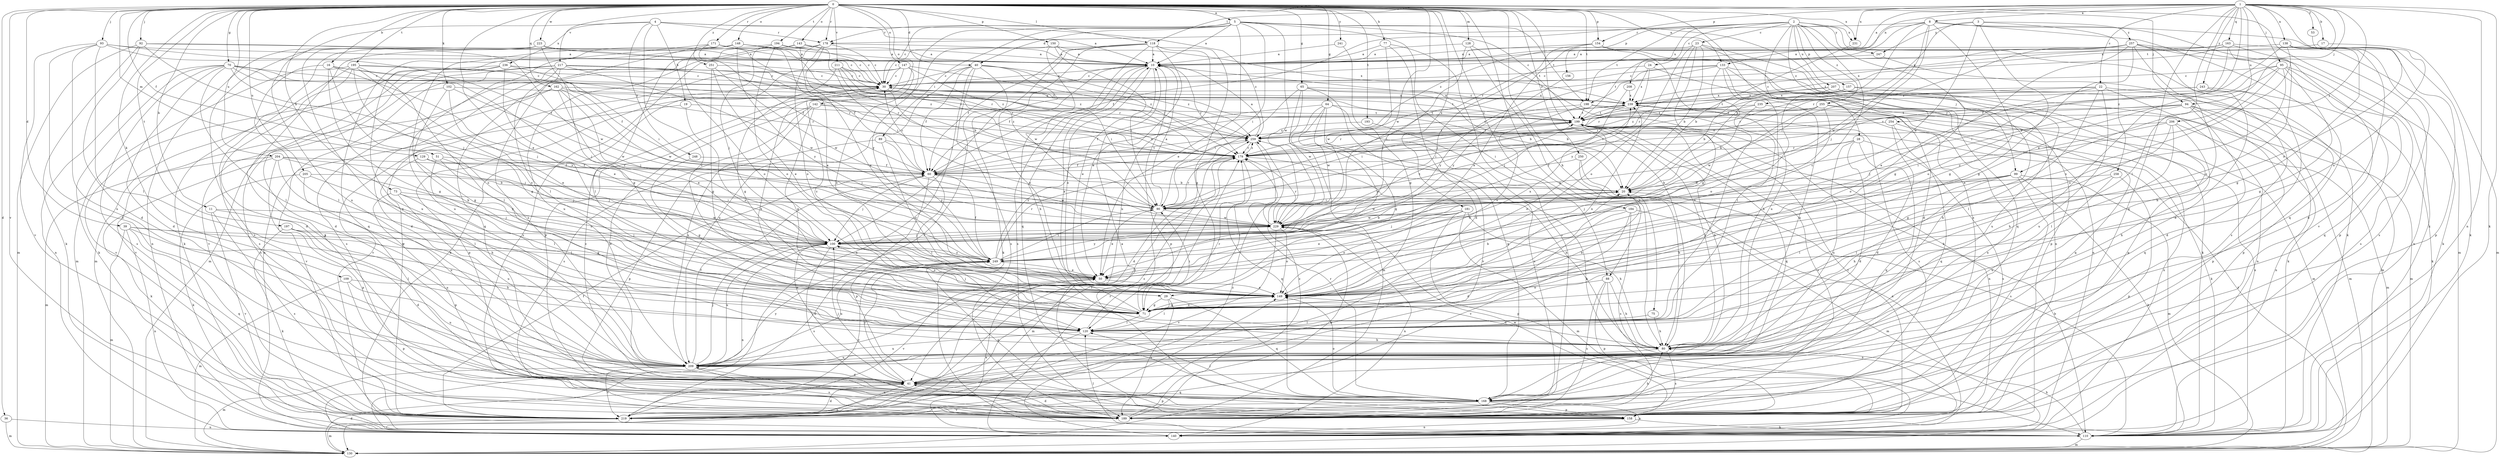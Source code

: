 strict digraph  {
0;
1;
2;
3;
4;
5;
8;
10;
11;
16;
17;
19;
20;
22;
23;
24;
28;
29;
30;
36;
39;
40;
41;
50;
51;
53;
60;
64;
65;
70;
71;
73;
75;
77;
80;
88;
89;
90;
92;
93;
94;
95;
99;
100;
102;
109;
110;
118;
120;
128;
129;
130;
133;
138;
140;
142;
143;
147;
148;
149;
150;
154;
156;
157;
158;
162;
163;
168;
171;
178;
179;
181;
184;
189;
193;
194;
195;
197;
198;
199;
204;
205;
206;
207;
208;
209;
211;
217;
219;
223;
229;
231;
235;
236;
239;
241;
243;
247;
248;
249;
250;
251;
254;
255;
257;
258;
259;
0 -> 5  [label=a];
0 -> 11  [label=b];
0 -> 16  [label=b];
0 -> 36  [label=d];
0 -> 39  [label=d];
0 -> 40  [label=d];
0 -> 50  [label=e];
0 -> 51  [label=f];
0 -> 64  [label=g];
0 -> 65  [label=g];
0 -> 70  [label=g];
0 -> 73  [label=h];
0 -> 75  [label=h];
0 -> 77  [label=h];
0 -> 80  [label=h];
0 -> 88  [label=i];
0 -> 92  [label=j];
0 -> 93  [label=j];
0 -> 94  [label=j];
0 -> 102  [label=k];
0 -> 109  [label=k];
0 -> 110  [label=k];
0 -> 118  [label=l];
0 -> 128  [label=m];
0 -> 129  [label=m];
0 -> 133  [label=n];
0 -> 142  [label=o];
0 -> 143  [label=o];
0 -> 147  [label=o];
0 -> 148  [label=o];
0 -> 150  [label=p];
0 -> 154  [label=p];
0 -> 162  [label=q];
0 -> 171  [label=r];
0 -> 178  [label=r];
0 -> 181  [label=s];
0 -> 184  [label=s];
0 -> 189  [label=s];
0 -> 193  [label=t];
0 -> 194  [label=t];
0 -> 195  [label=t];
0 -> 197  [label=t];
0 -> 198  [label=t];
0 -> 204  [label=u];
0 -> 205  [label=u];
0 -> 211  [label=v];
0 -> 217  [label=v];
0 -> 219  [label=v];
0 -> 223  [label=w];
0 -> 229  [label=w];
0 -> 231  [label=x];
0 -> 241  [label=y];
0 -> 250  [label=z];
0 -> 251  [label=z];
1 -> 8  [label=a];
1 -> 10  [label=a];
1 -> 17  [label=b];
1 -> 22  [label=c];
1 -> 50  [label=e];
1 -> 53  [label=f];
1 -> 94  [label=j];
1 -> 95  [label=j];
1 -> 99  [label=j];
1 -> 110  [label=k];
1 -> 118  [label=l];
1 -> 120  [label=l];
1 -> 133  [label=n];
1 -> 138  [label=n];
1 -> 140  [label=n];
1 -> 149  [label=o];
1 -> 154  [label=p];
1 -> 163  [label=q];
1 -> 168  [label=q];
1 -> 198  [label=t];
1 -> 206  [label=u];
1 -> 231  [label=x];
1 -> 243  [label=y];
2 -> 23  [label=c];
2 -> 24  [label=c];
2 -> 28  [label=c];
2 -> 29  [label=c];
2 -> 60  [label=f];
2 -> 71  [label=g];
2 -> 110  [label=k];
2 -> 156  [label=p];
2 -> 157  [label=p];
2 -> 198  [label=t];
2 -> 207  [label=u];
2 -> 208  [label=u];
2 -> 231  [label=x];
2 -> 247  [label=y];
2 -> 254  [label=z];
2 -> 255  [label=z];
3 -> 71  [label=g];
3 -> 229  [label=w];
3 -> 235  [label=x];
3 -> 247  [label=y];
3 -> 257  [label=z];
3 -> 258  [label=z];
4 -> 10  [label=a];
4 -> 19  [label=b];
4 -> 29  [label=c];
4 -> 178  [label=r];
4 -> 209  [label=u];
4 -> 236  [label=x];
4 -> 248  [label=y];
4 -> 259  [label=z];
5 -> 10  [label=a];
5 -> 30  [label=c];
5 -> 40  [label=d];
5 -> 50  [label=e];
5 -> 88  [label=i];
5 -> 89  [label=i];
5 -> 90  [label=i];
5 -> 99  [label=j];
5 -> 178  [label=r];
5 -> 198  [label=t];
5 -> 199  [label=t];
5 -> 229  [label=w];
5 -> 249  [label=y];
8 -> 20  [label=b];
8 -> 71  [label=g];
8 -> 100  [label=j];
8 -> 110  [label=k];
8 -> 168  [label=q];
8 -> 178  [label=r];
8 -> 179  [label=r];
8 -> 219  [label=v];
8 -> 229  [label=w];
8 -> 259  [label=z];
10 -> 30  [label=c];
10 -> 50  [label=e];
10 -> 60  [label=f];
10 -> 80  [label=h];
10 -> 149  [label=o];
10 -> 158  [label=p];
10 -> 179  [label=r];
10 -> 189  [label=s];
11 -> 189  [label=s];
11 -> 209  [label=u];
11 -> 219  [label=v];
11 -> 229  [label=w];
16 -> 30  [label=c];
16 -> 71  [label=g];
16 -> 100  [label=j];
16 -> 120  [label=l];
16 -> 149  [label=o];
16 -> 249  [label=y];
17 -> 10  [label=a];
17 -> 130  [label=m];
19 -> 149  [label=o];
19 -> 199  [label=t];
19 -> 219  [label=v];
20 -> 90  [label=i];
20 -> 229  [label=w];
22 -> 120  [label=l];
22 -> 140  [label=n];
22 -> 149  [label=o];
22 -> 158  [label=p];
22 -> 179  [label=r];
22 -> 209  [label=u];
22 -> 239  [label=x];
23 -> 10  [label=a];
23 -> 20  [label=b];
23 -> 41  [label=d];
23 -> 71  [label=g];
23 -> 149  [label=o];
23 -> 168  [label=q];
23 -> 249  [label=y];
24 -> 30  [label=c];
24 -> 90  [label=i];
24 -> 158  [label=p];
24 -> 239  [label=x];
28 -> 41  [label=d];
28 -> 168  [label=q];
28 -> 179  [label=r];
28 -> 189  [label=s];
28 -> 209  [label=u];
28 -> 229  [label=w];
29 -> 71  [label=g];
29 -> 120  [label=l];
29 -> 168  [label=q];
29 -> 189  [label=s];
30 -> 10  [label=a];
30 -> 20  [label=b];
30 -> 90  [label=i];
30 -> 158  [label=p];
30 -> 199  [label=t];
30 -> 219  [label=v];
30 -> 239  [label=x];
36 -> 130  [label=m];
36 -> 140  [label=n];
39 -> 100  [label=j];
39 -> 120  [label=l];
39 -> 130  [label=m];
39 -> 140  [label=n];
39 -> 168  [label=q];
39 -> 249  [label=y];
40 -> 30  [label=c];
40 -> 60  [label=f];
40 -> 110  [label=k];
40 -> 140  [label=n];
40 -> 149  [label=o];
40 -> 179  [label=r];
40 -> 189  [label=s];
40 -> 209  [label=u];
40 -> 259  [label=z];
41 -> 100  [label=j];
41 -> 140  [label=n];
41 -> 158  [label=p];
41 -> 168  [label=q];
41 -> 179  [label=r];
41 -> 249  [label=y];
50 -> 149  [label=o];
50 -> 219  [label=v];
50 -> 239  [label=x];
51 -> 60  [label=f];
51 -> 100  [label=j];
51 -> 120  [label=l];
51 -> 149  [label=o];
53 -> 149  [label=o];
60 -> 20  [label=b];
60 -> 30  [label=c];
60 -> 100  [label=j];
60 -> 120  [label=l];
60 -> 158  [label=p];
60 -> 199  [label=t];
60 -> 229  [label=w];
60 -> 239  [label=x];
64 -> 50  [label=e];
64 -> 60  [label=f];
64 -> 71  [label=g];
64 -> 189  [label=s];
64 -> 199  [label=t];
64 -> 219  [label=v];
64 -> 229  [label=w];
65 -> 20  [label=b];
65 -> 90  [label=i];
65 -> 130  [label=m];
65 -> 168  [label=q];
65 -> 229  [label=w];
65 -> 239  [label=x];
70 -> 30  [label=c];
70 -> 41  [label=d];
70 -> 60  [label=f];
70 -> 100  [label=j];
70 -> 110  [label=k];
70 -> 120  [label=l];
70 -> 140  [label=n];
70 -> 179  [label=r];
70 -> 189  [label=s];
70 -> 259  [label=z];
71 -> 10  [label=a];
71 -> 20  [label=b];
71 -> 90  [label=i];
71 -> 100  [label=j];
71 -> 120  [label=l];
71 -> 149  [label=o];
71 -> 239  [label=x];
73 -> 71  [label=g];
73 -> 90  [label=i];
73 -> 100  [label=j];
73 -> 158  [label=p];
73 -> 209  [label=u];
75 -> 80  [label=h];
75 -> 120  [label=l];
77 -> 10  [label=a];
77 -> 41  [label=d];
77 -> 189  [label=s];
77 -> 229  [label=w];
80 -> 149  [label=o];
80 -> 189  [label=s];
80 -> 199  [label=t];
80 -> 209  [label=u];
88 -> 80  [label=h];
88 -> 140  [label=n];
88 -> 149  [label=o];
88 -> 158  [label=p];
88 -> 189  [label=s];
89 -> 149  [label=o];
89 -> 158  [label=p];
89 -> 179  [label=r];
89 -> 249  [label=y];
90 -> 10  [label=a];
90 -> 30  [label=c];
90 -> 50  [label=e];
90 -> 130  [label=m];
90 -> 179  [label=r];
90 -> 229  [label=w];
92 -> 10  [label=a];
92 -> 41  [label=d];
92 -> 100  [label=j];
92 -> 110  [label=k];
92 -> 130  [label=m];
92 -> 229  [label=w];
93 -> 10  [label=a];
93 -> 41  [label=d];
93 -> 60  [label=f];
93 -> 120  [label=l];
93 -> 209  [label=u];
93 -> 219  [label=v];
93 -> 259  [label=z];
94 -> 80  [label=h];
94 -> 100  [label=j];
94 -> 130  [label=m];
94 -> 140  [label=n];
94 -> 158  [label=p];
94 -> 168  [label=q];
94 -> 199  [label=t];
94 -> 259  [label=z];
95 -> 30  [label=c];
95 -> 71  [label=g];
95 -> 90  [label=i];
95 -> 149  [label=o];
95 -> 168  [label=q];
95 -> 179  [label=r];
95 -> 189  [label=s];
95 -> 249  [label=y];
99 -> 20  [label=b];
99 -> 80  [label=h];
99 -> 100  [label=j];
99 -> 110  [label=k];
99 -> 120  [label=l];
99 -> 130  [label=m];
99 -> 189  [label=s];
100 -> 20  [label=b];
100 -> 41  [label=d];
100 -> 140  [label=n];
100 -> 149  [label=o];
100 -> 189  [label=s];
100 -> 209  [label=u];
100 -> 249  [label=y];
102 -> 50  [label=e];
102 -> 71  [label=g];
102 -> 219  [label=v];
102 -> 229  [label=w];
102 -> 239  [label=x];
109 -> 130  [label=m];
109 -> 149  [label=o];
109 -> 158  [label=p];
109 -> 209  [label=u];
110 -> 20  [label=b];
110 -> 80  [label=h];
110 -> 120  [label=l];
110 -> 130  [label=m];
110 -> 239  [label=x];
118 -> 10  [label=a];
118 -> 30  [label=c];
118 -> 50  [label=e];
118 -> 60  [label=f];
118 -> 71  [label=g];
118 -> 100  [label=j];
118 -> 168  [label=q];
118 -> 209  [label=u];
118 -> 219  [label=v];
120 -> 80  [label=h];
120 -> 179  [label=r];
120 -> 209  [label=u];
120 -> 219  [label=v];
128 -> 10  [label=a];
128 -> 80  [label=h];
128 -> 100  [label=j];
128 -> 110  [label=k];
129 -> 60  [label=f];
129 -> 80  [label=h];
129 -> 90  [label=i];
129 -> 100  [label=j];
130 -> 41  [label=d];
130 -> 199  [label=t];
133 -> 30  [label=c];
133 -> 80  [label=h];
133 -> 90  [label=i];
133 -> 110  [label=k];
133 -> 120  [label=l];
133 -> 140  [label=n];
133 -> 209  [label=u];
133 -> 249  [label=y];
138 -> 10  [label=a];
138 -> 41  [label=d];
138 -> 60  [label=f];
138 -> 71  [label=g];
138 -> 149  [label=o];
138 -> 158  [label=p];
138 -> 189  [label=s];
140 -> 50  [label=e];
140 -> 179  [label=r];
140 -> 239  [label=x];
140 -> 259  [label=z];
142 -> 41  [label=d];
142 -> 71  [label=g];
142 -> 189  [label=s];
142 -> 199  [label=t];
142 -> 209  [label=u];
142 -> 259  [label=z];
143 -> 10  [label=a];
143 -> 50  [label=e];
143 -> 90  [label=i];
143 -> 100  [label=j];
143 -> 209  [label=u];
147 -> 30  [label=c];
147 -> 80  [label=h];
147 -> 90  [label=i];
147 -> 110  [label=k];
147 -> 149  [label=o];
147 -> 219  [label=v];
147 -> 259  [label=z];
148 -> 10  [label=a];
148 -> 30  [label=c];
148 -> 60  [label=f];
148 -> 110  [label=k];
148 -> 149  [label=o];
148 -> 158  [label=p];
148 -> 168  [label=q];
148 -> 179  [label=r];
148 -> 249  [label=y];
149 -> 20  [label=b];
149 -> 30  [label=c];
149 -> 71  [label=g];
150 -> 10  [label=a];
150 -> 90  [label=i];
150 -> 158  [label=p];
150 -> 229  [label=w];
150 -> 239  [label=x];
154 -> 10  [label=a];
154 -> 50  [label=e];
154 -> 100  [label=j];
154 -> 140  [label=n];
154 -> 209  [label=u];
156 -> 249  [label=y];
157 -> 20  [label=b];
157 -> 130  [label=m];
157 -> 158  [label=p];
157 -> 199  [label=t];
157 -> 239  [label=x];
158 -> 10  [label=a];
158 -> 110  [label=k];
158 -> 140  [label=n];
158 -> 199  [label=t];
158 -> 229  [label=w];
162 -> 50  [label=e];
162 -> 100  [label=j];
162 -> 179  [label=r];
162 -> 189  [label=s];
162 -> 219  [label=v];
162 -> 229  [label=w];
162 -> 239  [label=x];
163 -> 10  [label=a];
163 -> 130  [label=m];
163 -> 140  [label=n];
163 -> 149  [label=o];
163 -> 179  [label=r];
163 -> 199  [label=t];
163 -> 239  [label=x];
168 -> 30  [label=c];
168 -> 120  [label=l];
168 -> 140  [label=n];
168 -> 149  [label=o];
168 -> 158  [label=p];
168 -> 179  [label=r];
168 -> 189  [label=s];
168 -> 219  [label=v];
168 -> 239  [label=x];
171 -> 10  [label=a];
171 -> 60  [label=f];
171 -> 80  [label=h];
171 -> 120  [label=l];
171 -> 179  [label=r];
178 -> 10  [label=a];
178 -> 30  [label=c];
178 -> 50  [label=e];
178 -> 149  [label=o];
178 -> 168  [label=q];
178 -> 189  [label=s];
178 -> 209  [label=u];
179 -> 60  [label=f];
179 -> 80  [label=h];
179 -> 168  [label=q];
179 -> 259  [label=z];
181 -> 50  [label=e];
181 -> 80  [label=h];
181 -> 100  [label=j];
181 -> 130  [label=m];
181 -> 149  [label=o];
181 -> 158  [label=p];
181 -> 229  [label=w];
184 -> 41  [label=d];
184 -> 130  [label=m];
184 -> 189  [label=s];
184 -> 219  [label=v];
184 -> 229  [label=w];
189 -> 41  [label=d];
189 -> 209  [label=u];
189 -> 229  [label=w];
189 -> 259  [label=z];
193 -> 110  [label=k];
193 -> 259  [label=z];
194 -> 10  [label=a];
194 -> 30  [label=c];
194 -> 120  [label=l];
194 -> 149  [label=o];
194 -> 209  [label=u];
195 -> 30  [label=c];
195 -> 41  [label=d];
195 -> 71  [label=g];
195 -> 120  [label=l];
195 -> 130  [label=m];
195 -> 149  [label=o];
195 -> 179  [label=r];
195 -> 189  [label=s];
197 -> 41  [label=d];
197 -> 80  [label=h];
197 -> 100  [label=j];
197 -> 110  [label=k];
198 -> 90  [label=i];
198 -> 120  [label=l];
198 -> 149  [label=o];
198 -> 189  [label=s];
198 -> 199  [label=t];
199 -> 10  [label=a];
199 -> 80  [label=h];
199 -> 140  [label=n];
199 -> 149  [label=o];
199 -> 168  [label=q];
199 -> 179  [label=r];
199 -> 189  [label=s];
199 -> 259  [label=z];
204 -> 60  [label=f];
204 -> 90  [label=i];
204 -> 110  [label=k];
204 -> 120  [label=l];
204 -> 130  [label=m];
204 -> 158  [label=p];
204 -> 249  [label=y];
205 -> 20  [label=b];
205 -> 110  [label=k];
205 -> 120  [label=l];
205 -> 209  [label=u];
206 -> 71  [label=g];
206 -> 80  [label=h];
206 -> 90  [label=i];
206 -> 120  [label=l];
206 -> 130  [label=m];
206 -> 259  [label=z];
207 -> 80  [label=h];
207 -> 110  [label=k];
207 -> 149  [label=o];
207 -> 179  [label=r];
207 -> 209  [label=u];
207 -> 239  [label=x];
208 -> 100  [label=j];
208 -> 239  [label=x];
209 -> 41  [label=d];
209 -> 60  [label=f];
209 -> 100  [label=j];
209 -> 130  [label=m];
209 -> 189  [label=s];
209 -> 219  [label=v];
209 -> 249  [label=y];
211 -> 20  [label=b];
211 -> 30  [label=c];
211 -> 71  [label=g];
211 -> 179  [label=r];
211 -> 259  [label=z];
217 -> 30  [label=c];
217 -> 41  [label=d];
217 -> 130  [label=m];
217 -> 140  [label=n];
217 -> 179  [label=r];
217 -> 189  [label=s];
217 -> 199  [label=t];
217 -> 209  [label=u];
217 -> 229  [label=w];
219 -> 41  [label=d];
219 -> 60  [label=f];
219 -> 80  [label=h];
219 -> 130  [label=m];
219 -> 149  [label=o];
219 -> 179  [label=r];
219 -> 249  [label=y];
219 -> 259  [label=z];
223 -> 10  [label=a];
223 -> 30  [label=c];
223 -> 71  [label=g];
223 -> 140  [label=n];
223 -> 189  [label=s];
223 -> 209  [label=u];
229 -> 100  [label=j];
229 -> 140  [label=n];
229 -> 149  [label=o];
229 -> 179  [label=r];
229 -> 199  [label=t];
229 -> 219  [label=v];
229 -> 249  [label=y];
231 -> 20  [label=b];
235 -> 20  [label=b];
235 -> 130  [label=m];
235 -> 179  [label=r];
235 -> 199  [label=t];
236 -> 30  [label=c];
236 -> 41  [label=d];
236 -> 50  [label=e];
236 -> 90  [label=i];
236 -> 130  [label=m];
236 -> 219  [label=v];
236 -> 259  [label=z];
239 -> 30  [label=c];
239 -> 90  [label=i];
239 -> 199  [label=t];
241 -> 10  [label=a];
241 -> 71  [label=g];
243 -> 41  [label=d];
243 -> 110  [label=k];
243 -> 179  [label=r];
243 -> 239  [label=x];
247 -> 30  [label=c];
247 -> 189  [label=s];
248 -> 60  [label=f];
248 -> 71  [label=g];
249 -> 50  [label=e];
249 -> 60  [label=f];
249 -> 90  [label=i];
249 -> 158  [label=p];
249 -> 179  [label=r];
249 -> 209  [label=u];
249 -> 259  [label=z];
250 -> 60  [label=f];
250 -> 80  [label=h];
250 -> 140  [label=n];
251 -> 30  [label=c];
251 -> 50  [label=e];
251 -> 71  [label=g];
251 -> 229  [label=w];
254 -> 41  [label=d];
254 -> 110  [label=k];
254 -> 168  [label=q];
254 -> 259  [label=z];
255 -> 130  [label=m];
255 -> 149  [label=o];
255 -> 168  [label=q];
255 -> 199  [label=t];
255 -> 229  [label=w];
255 -> 259  [label=z];
257 -> 10  [label=a];
257 -> 41  [label=d];
257 -> 50  [label=e];
257 -> 80  [label=h];
257 -> 90  [label=i];
257 -> 110  [label=k];
257 -> 149  [label=o];
257 -> 158  [label=p];
257 -> 199  [label=t];
258 -> 20  [label=b];
258 -> 120  [label=l];
258 -> 158  [label=p];
258 -> 209  [label=u];
259 -> 10  [label=a];
259 -> 41  [label=d];
259 -> 120  [label=l];
259 -> 179  [label=r];
259 -> 199  [label=t];
259 -> 239  [label=x];
}
